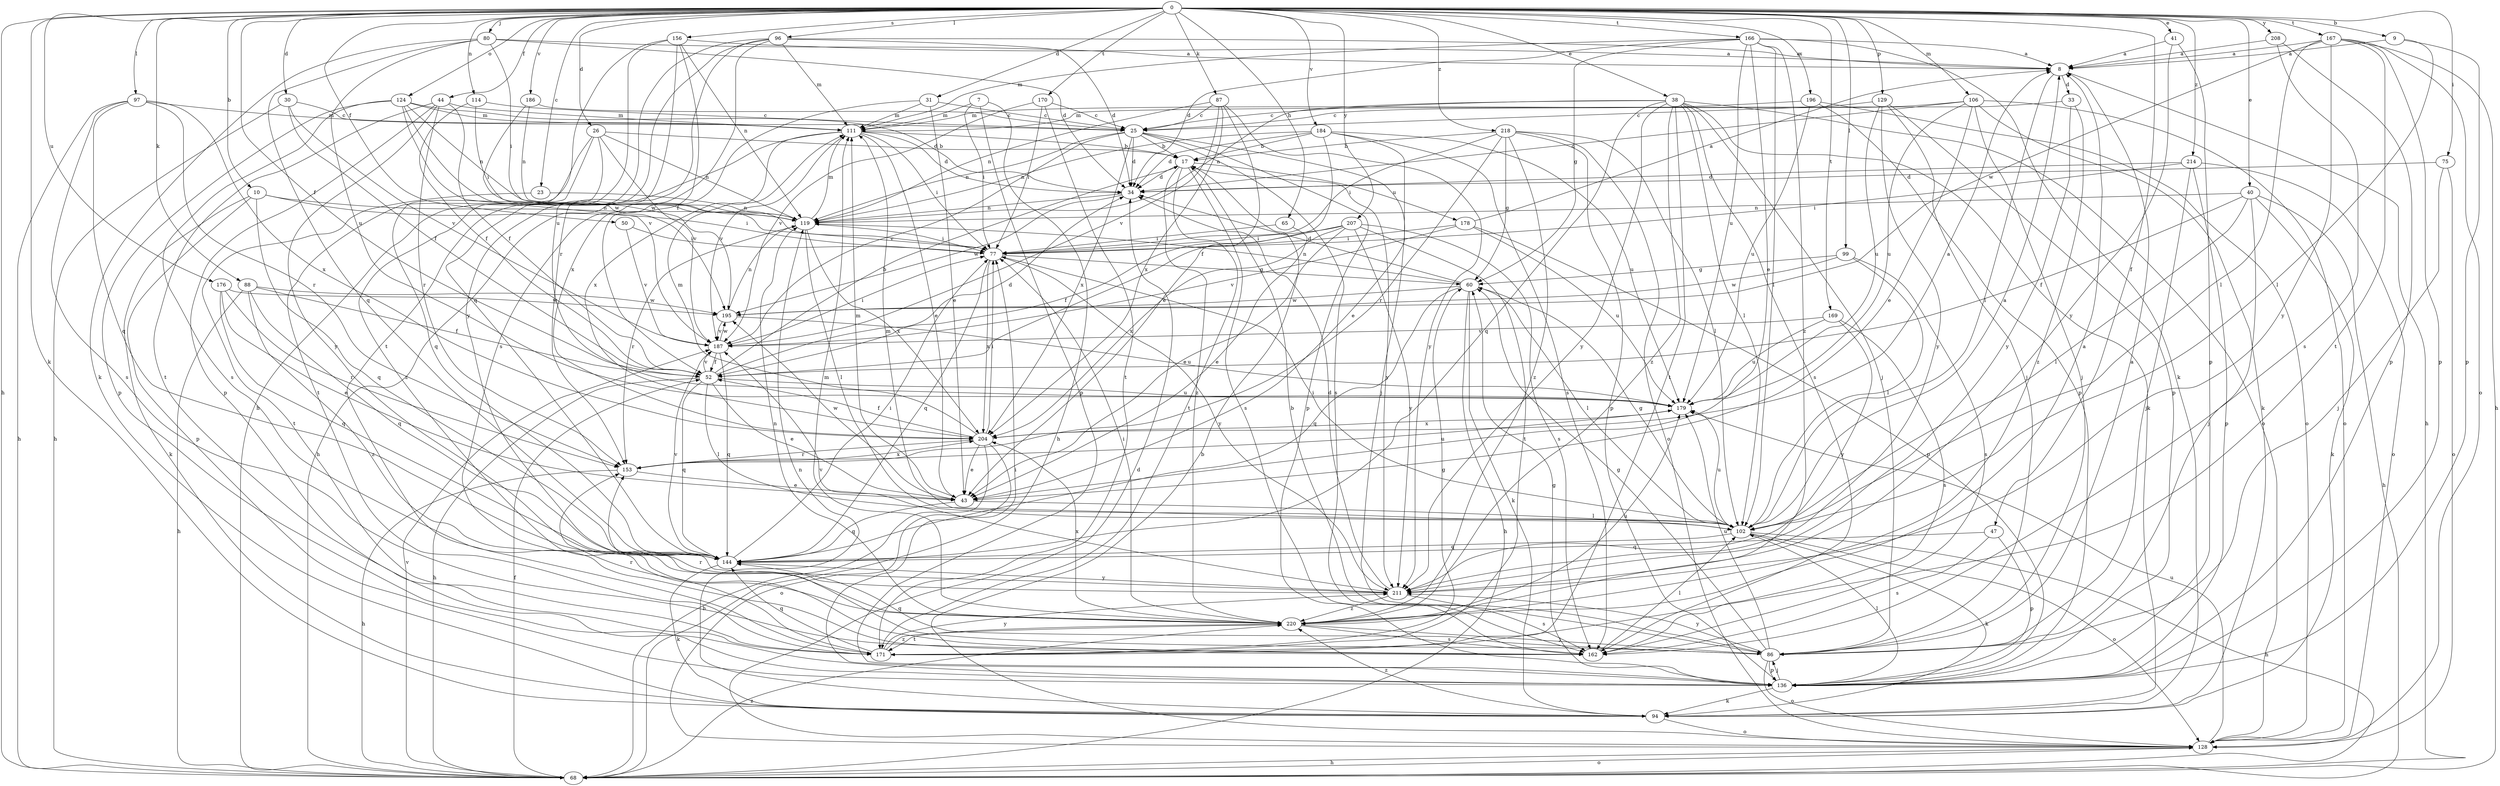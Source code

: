 strict digraph  {
0;
7;
8;
9;
10;
17;
23;
25;
26;
30;
31;
33;
34;
38;
40;
41;
43;
44;
47;
50;
52;
60;
65;
68;
75;
77;
80;
86;
87;
88;
94;
96;
97;
99;
102;
106;
111;
114;
119;
124;
128;
129;
136;
144;
153;
156;
162;
166;
167;
169;
170;
171;
176;
178;
179;
184;
186;
187;
195;
196;
204;
207;
208;
211;
214;
218;
220;
0 -> 9  [label=b];
0 -> 10  [label=b];
0 -> 23  [label=c];
0 -> 26  [label=d];
0 -> 30  [label=d];
0 -> 31  [label=d];
0 -> 38  [label=e];
0 -> 40  [label=e];
0 -> 41  [label=e];
0 -> 44  [label=f];
0 -> 47  [label=f];
0 -> 50  [label=f];
0 -> 52  [label=f];
0 -> 65  [label=h];
0 -> 68  [label=h];
0 -> 75  [label=i];
0 -> 80  [label=j];
0 -> 87  [label=k];
0 -> 88  [label=k];
0 -> 94  [label=k];
0 -> 96  [label=l];
0 -> 97  [label=l];
0 -> 99  [label=l];
0 -> 106  [label=m];
0 -> 114  [label=n];
0 -> 124  [label=o];
0 -> 129  [label=p];
0 -> 156  [label=s];
0 -> 166  [label=t];
0 -> 167  [label=t];
0 -> 169  [label=t];
0 -> 170  [label=t];
0 -> 176  [label=u];
0 -> 184  [label=v];
0 -> 186  [label=v];
0 -> 196  [label=x];
0 -> 207  [label=y];
0 -> 208  [label=y];
0 -> 214  [label=z];
0 -> 218  [label=z];
7 -> 68  [label=h];
7 -> 77  [label=i];
7 -> 111  [label=m];
7 -> 136  [label=p];
8 -> 33  [label=d];
8 -> 68  [label=h];
8 -> 102  [label=l];
9 -> 8  [label=a];
9 -> 102  [label=l];
9 -> 136  [label=p];
10 -> 77  [label=i];
10 -> 94  [label=k];
10 -> 119  [label=n];
10 -> 136  [label=p];
10 -> 144  [label=q];
17 -> 34  [label=d];
17 -> 162  [label=s];
17 -> 171  [label=t];
17 -> 178  [label=u];
17 -> 211  [label=y];
17 -> 220  [label=z];
23 -> 119  [label=n];
23 -> 171  [label=t];
25 -> 17  [label=b];
25 -> 34  [label=d];
25 -> 86  [label=j];
25 -> 119  [label=n];
25 -> 136  [label=p];
25 -> 162  [label=s];
25 -> 187  [label=v];
25 -> 204  [label=x];
26 -> 17  [label=b];
26 -> 119  [label=n];
26 -> 144  [label=q];
26 -> 171  [label=t];
26 -> 187  [label=v];
26 -> 220  [label=z];
30 -> 25  [label=c];
30 -> 52  [label=f];
30 -> 68  [label=h];
30 -> 187  [label=v];
31 -> 25  [label=c];
31 -> 43  [label=e];
31 -> 111  [label=m];
31 -> 204  [label=x];
33 -> 111  [label=m];
33 -> 211  [label=y];
33 -> 220  [label=z];
34 -> 119  [label=n];
34 -> 195  [label=w];
38 -> 25  [label=c];
38 -> 86  [label=j];
38 -> 94  [label=k];
38 -> 102  [label=l];
38 -> 119  [label=n];
38 -> 128  [label=o];
38 -> 144  [label=q];
38 -> 162  [label=s];
38 -> 171  [label=t];
38 -> 211  [label=y];
38 -> 220  [label=z];
40 -> 52  [label=f];
40 -> 68  [label=h];
40 -> 86  [label=j];
40 -> 94  [label=k];
40 -> 102  [label=l];
40 -> 119  [label=n];
41 -> 8  [label=a];
41 -> 136  [label=p];
41 -> 211  [label=y];
43 -> 102  [label=l];
43 -> 111  [label=m];
43 -> 144  [label=q];
43 -> 195  [label=w];
44 -> 52  [label=f];
44 -> 111  [label=m];
44 -> 136  [label=p];
44 -> 153  [label=r];
44 -> 171  [label=t];
44 -> 211  [label=y];
47 -> 136  [label=p];
47 -> 144  [label=q];
47 -> 162  [label=s];
50 -> 77  [label=i];
50 -> 187  [label=v];
52 -> 17  [label=b];
52 -> 34  [label=d];
52 -> 43  [label=e];
52 -> 68  [label=h];
52 -> 102  [label=l];
52 -> 144  [label=q];
52 -> 179  [label=u];
52 -> 187  [label=v];
60 -> 34  [label=d];
60 -> 68  [label=h];
60 -> 94  [label=k];
60 -> 102  [label=l];
60 -> 119  [label=n];
60 -> 144  [label=q];
60 -> 195  [label=w];
65 -> 43  [label=e];
65 -> 77  [label=i];
68 -> 52  [label=f];
68 -> 128  [label=o];
68 -> 187  [label=v];
68 -> 220  [label=z];
75 -> 34  [label=d];
75 -> 86  [label=j];
75 -> 128  [label=o];
77 -> 60  [label=g];
77 -> 144  [label=q];
77 -> 204  [label=x];
77 -> 211  [label=y];
80 -> 8  [label=a];
80 -> 34  [label=d];
80 -> 77  [label=i];
80 -> 94  [label=k];
80 -> 144  [label=q];
80 -> 179  [label=u];
86 -> 8  [label=a];
86 -> 17  [label=b];
86 -> 60  [label=g];
86 -> 128  [label=o];
86 -> 136  [label=p];
86 -> 144  [label=q];
86 -> 153  [label=r];
86 -> 179  [label=u];
86 -> 211  [label=y];
87 -> 25  [label=c];
87 -> 43  [label=e];
87 -> 119  [label=n];
87 -> 187  [label=v];
87 -> 204  [label=x];
87 -> 211  [label=y];
88 -> 52  [label=f];
88 -> 68  [label=h];
88 -> 144  [label=q];
88 -> 195  [label=w];
88 -> 220  [label=z];
94 -> 119  [label=n];
94 -> 128  [label=o];
94 -> 220  [label=z];
96 -> 8  [label=a];
96 -> 34  [label=d];
96 -> 111  [label=m];
96 -> 144  [label=q];
96 -> 153  [label=r];
96 -> 162  [label=s];
96 -> 211  [label=y];
97 -> 68  [label=h];
97 -> 111  [label=m];
97 -> 144  [label=q];
97 -> 153  [label=r];
97 -> 162  [label=s];
97 -> 204  [label=x];
99 -> 60  [label=g];
99 -> 102  [label=l];
99 -> 162  [label=s];
99 -> 195  [label=w];
102 -> 8  [label=a];
102 -> 60  [label=g];
102 -> 68  [label=h];
102 -> 77  [label=i];
102 -> 94  [label=k];
102 -> 111  [label=m];
102 -> 128  [label=o];
102 -> 144  [label=q];
102 -> 179  [label=u];
106 -> 34  [label=d];
106 -> 43  [label=e];
106 -> 86  [label=j];
106 -> 94  [label=k];
106 -> 111  [label=m];
106 -> 128  [label=o];
106 -> 179  [label=u];
111 -> 17  [label=b];
111 -> 34  [label=d];
111 -> 43  [label=e];
111 -> 68  [label=h];
111 -> 77  [label=i];
111 -> 187  [label=v];
111 -> 204  [label=x];
114 -> 25  [label=c];
114 -> 52  [label=f];
114 -> 77  [label=i];
119 -> 77  [label=i];
119 -> 102  [label=l];
119 -> 111  [label=m];
119 -> 153  [label=r];
119 -> 204  [label=x];
124 -> 34  [label=d];
124 -> 111  [label=m];
124 -> 119  [label=n];
124 -> 136  [label=p];
124 -> 162  [label=s];
124 -> 187  [label=v];
124 -> 195  [label=w];
128 -> 17  [label=b];
128 -> 34  [label=d];
128 -> 68  [label=h];
128 -> 179  [label=u];
129 -> 25  [label=c];
129 -> 86  [label=j];
129 -> 136  [label=p];
129 -> 179  [label=u];
129 -> 211  [label=y];
136 -> 60  [label=g];
136 -> 77  [label=i];
136 -> 86  [label=j];
136 -> 94  [label=k];
136 -> 102  [label=l];
144 -> 77  [label=i];
144 -> 94  [label=k];
144 -> 187  [label=v];
144 -> 211  [label=y];
153 -> 43  [label=e];
153 -> 68  [label=h];
153 -> 179  [label=u];
153 -> 204  [label=x];
156 -> 8  [label=a];
156 -> 52  [label=f];
156 -> 68  [label=h];
156 -> 119  [label=n];
156 -> 171  [label=t];
156 -> 179  [label=u];
162 -> 102  [label=l];
166 -> 8  [label=a];
166 -> 34  [label=d];
166 -> 43  [label=e];
166 -> 60  [label=g];
166 -> 94  [label=k];
166 -> 102  [label=l];
166 -> 111  [label=m];
166 -> 179  [label=u];
166 -> 220  [label=z];
167 -> 8  [label=a];
167 -> 68  [label=h];
167 -> 102  [label=l];
167 -> 128  [label=o];
167 -> 136  [label=p];
167 -> 171  [label=t];
167 -> 195  [label=w];
167 -> 211  [label=y];
169 -> 162  [label=s];
169 -> 179  [label=u];
169 -> 187  [label=v];
169 -> 211  [label=y];
170 -> 25  [label=c];
170 -> 77  [label=i];
170 -> 171  [label=t];
170 -> 187  [label=v];
171 -> 60  [label=g];
171 -> 144  [label=q];
171 -> 153  [label=r];
171 -> 211  [label=y];
171 -> 220  [label=z];
176 -> 43  [label=e];
176 -> 144  [label=q];
176 -> 153  [label=r];
176 -> 195  [label=w];
178 -> 8  [label=a];
178 -> 77  [label=i];
178 -> 136  [label=p];
178 -> 179  [label=u];
178 -> 187  [label=v];
179 -> 204  [label=x];
184 -> 17  [label=b];
184 -> 34  [label=d];
184 -> 43  [label=e];
184 -> 52  [label=f];
184 -> 119  [label=n];
184 -> 162  [label=s];
184 -> 179  [label=u];
186 -> 25  [label=c];
186 -> 119  [label=n];
186 -> 195  [label=w];
187 -> 52  [label=f];
187 -> 77  [label=i];
187 -> 144  [label=q];
187 -> 195  [label=w];
195 -> 119  [label=n];
195 -> 179  [label=u];
195 -> 187  [label=v];
196 -> 25  [label=c];
196 -> 128  [label=o];
196 -> 136  [label=p];
196 -> 179  [label=u];
204 -> 8  [label=a];
204 -> 43  [label=e];
204 -> 52  [label=f];
204 -> 68  [label=h];
204 -> 77  [label=i];
204 -> 111  [label=m];
204 -> 128  [label=o];
204 -> 153  [label=r];
207 -> 43  [label=e];
207 -> 52  [label=f];
207 -> 77  [label=i];
207 -> 162  [label=s];
207 -> 171  [label=t];
207 -> 204  [label=x];
207 -> 211  [label=y];
208 -> 8  [label=a];
208 -> 136  [label=p];
208 -> 162  [label=s];
211 -> 34  [label=d];
211 -> 162  [label=s];
211 -> 187  [label=v];
211 -> 220  [label=z];
214 -> 34  [label=d];
214 -> 77  [label=i];
214 -> 86  [label=j];
214 -> 128  [label=o];
214 -> 136  [label=p];
218 -> 17  [label=b];
218 -> 60  [label=g];
218 -> 77  [label=i];
218 -> 102  [label=l];
218 -> 128  [label=o];
218 -> 136  [label=p];
218 -> 153  [label=r];
218 -> 220  [label=z];
220 -> 8  [label=a];
220 -> 77  [label=i];
220 -> 86  [label=j];
220 -> 111  [label=m];
220 -> 119  [label=n];
220 -> 162  [label=s];
220 -> 171  [label=t];
220 -> 179  [label=u];
220 -> 204  [label=x];
}
